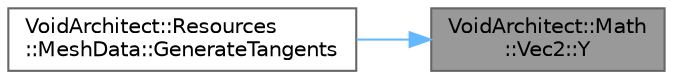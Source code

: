digraph "VoidArchitect::Math::Vec2::Y"
{
 // LATEX_PDF_SIZE
  bgcolor="transparent";
  edge [fontname=Helvetica,fontsize=10,labelfontname=Helvetica,labelfontsize=10];
  node [fontname=Helvetica,fontsize=10,shape=box,height=0.2,width=0.4];
  rankdir="RL";
  Node1 [id="Node000001",label="VoidArchitect::Math\l::Vec2::Y",height=0.2,width=0.4,color="gray40", fillcolor="grey60", style="filled", fontcolor="black",tooltip=" "];
  Node1 -> Node2 [id="edge2_Node000001_Node000002",dir="back",color="steelblue1",style="solid",tooltip=" "];
  Node2 [id="Node000002",label="VoidArchitect::Resources\l::MeshData::GenerateTangents",height=0.2,width=0.4,color="grey40", fillcolor="white", style="filled",URL="$class_void_architect_1_1_resources_1_1_mesh_data.html#a8ae55dcc2167f883c853cc72f8df33c1",tooltip=" "];
}
